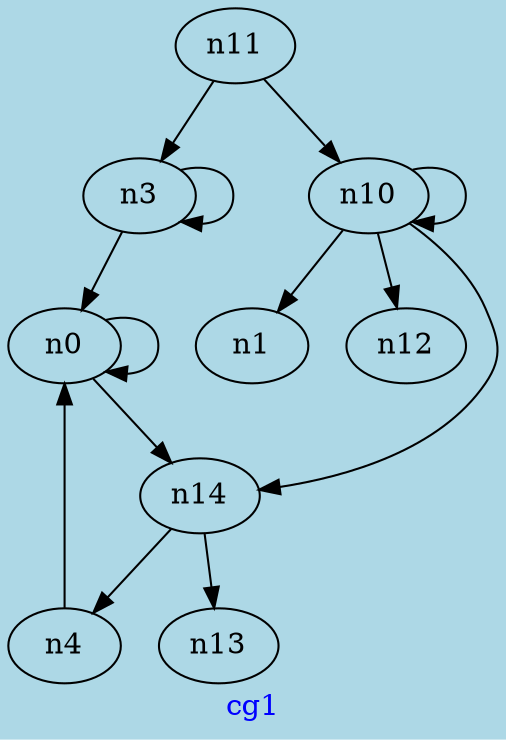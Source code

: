 digraph G{
graph [ label = "cg1" , fontcolor = "blue" , bgcolor = "lightblue" ];
n0;
n1;
n3;
n4;
n10;
n11;
n12;
n13;
n14;
n0->n0;
n3->n0;
n4->n0;
n10->n1;
n11->n3;
n3->n3;
n14->n4;
n11->n10;
n10->n10;
n10->n12;
n14->n13;
n0->n14;
n10->n14;
}
